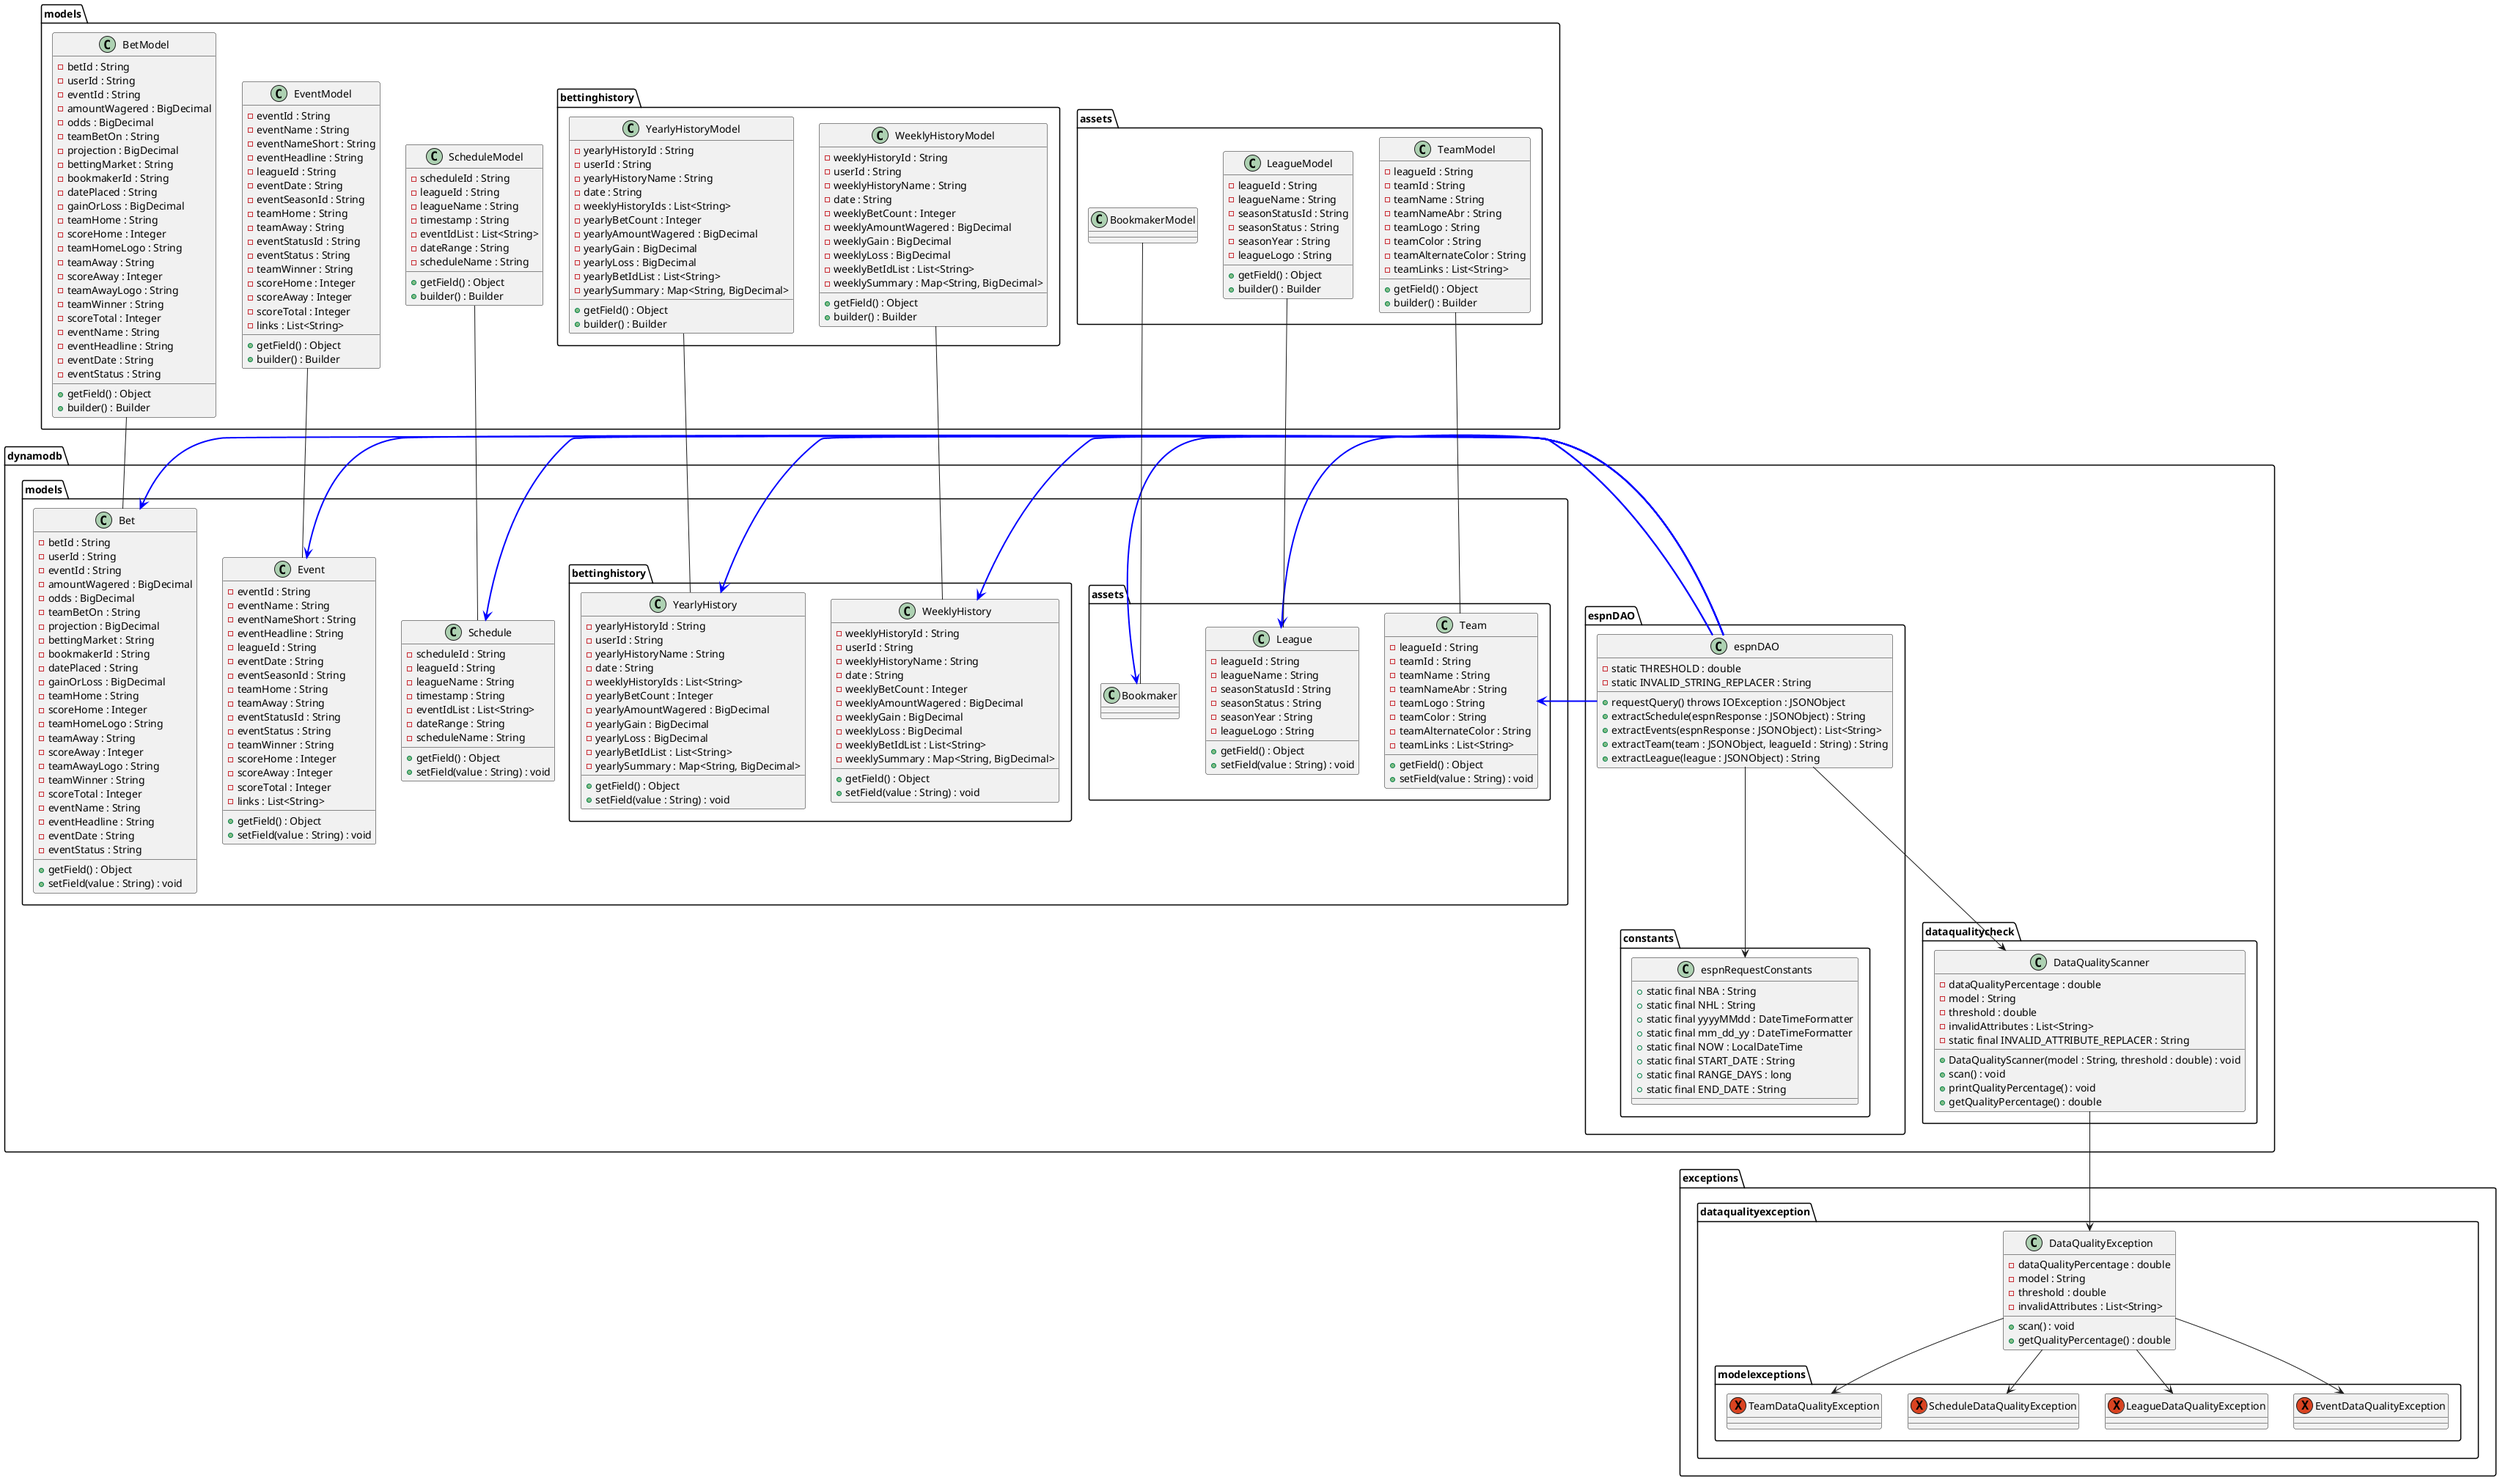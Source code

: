 @startuml
'https://plantuml.com/class-diagram

package dynamodb {

    package dataqualitycheck {
        class DataQualityScanner {
            - dataQualityPercentage : double
            - model : String
            - threshold : double
            - invalidAttributes : List<String>
            - static final INVALID_ATTRIBUTE_REPLACER : String

            + DataQualityScanner(model : String, threshold : double) : void
            + scan() : void
            + printQualityPercentage() : void
            + getQualityPercentage() : double
        }
    }

    package espnDAO {
        class espnDAO {
            - static THRESHOLD : double
            - static INVALID_STRING_REPLACER : String

            + requestQuery() throws IOException : JSONObject
            + extractSchedule(espnResponse : JSONObject) : String
            + extractEvents(espnResponse : JSONObject) : List<String>
            + extractTeam(team : JSONObject, leagueId : String) : String
            + extractLeague(league : JSONObject) : String
        }

        package constants {
            class espnRequestConstants {
                + static final NBA : String
                + static final NHL : String
                + static final yyyyMMdd : DateTimeFormatter
                + static final mm_dd_yy : DateTimeFormatter
                + static final NOW : LocalDateTime
                + static final START_DATE : String
                + static final RANGE_DAYS : long
                + static final END_DATE : String
            }
        }
    }

    package models {
        class Event {
            - eventId : String
            - eventName : String
            - eventNameShort : String
            - eventHeadline : String
            - leagueId : String
            - eventDate : String
            - eventSeasonId : String
            - teamHome : String
            - teamAway : String
            - eventStatusId : String
            - eventStatus : String
            - teamWinner : String
            - scoreHome : Integer
            - scoreAway : Integer
            - scoreTotal : Integer
            - links : List<String>

            + getField() : Object
            + setField(value : String) : void
        }

        class Schedule {
            - scheduleId : String
            - leagueId : String
            - leagueName : String
            - timestamp : String
            - eventIdList : List<String>
            - dateRange : String
            - scheduleName : String

            + getField() : Object
            + setField(value : String) : void
        }

        class Bet {
            - betId : String
            - userId : String
            - eventId : String
            - amountWagered : BigDecimal
            - odds : BigDecimal
            - teamBetOn : String
            - projection : BigDecimal
            - bettingMarket : String
            - bookmakerId : String
            - datePlaced : String
            - gainOrLoss : BigDecimal
            - teamHome : String
            - scoreHome : Integer
            - teamHomeLogo : String
            - teamAway : String
            - scoreAway : Integer
            - teamAwayLogo : String
            - teamWinner : String
            - scoreTotal : Integer
            - eventName : String
            - eventHeadline : String
            - eventDate : String
            - eventStatus : String

            + getField() : Object
            + setField(value : String) : void
        }

        package assets {

            class League {
                - leagueId : String
                - leagueName : String
                - seasonStatusId : String
                - seasonStatus : String
                - seasonYear : String
                - leagueLogo : String

                + getField() : Object
                + setField(value : String) : void
            }

            class Team {
                - leagueId : String
                - teamId : String
                - teamName : String
                - teamNameAbr : String
                - teamLogo : String
                - teamColor : String
                - teamAlternateColor : String
                - teamLinks : List<String>

                + getField() : Object
                + setField(value : String) : void
            }
        }

        package bettinghistory {

            class WeeklyHistory {
                - weeklyHistoryId : String
                - userId : String
                - weeklyHistoryName : String
                - date : String
                - weeklyBetCount : Integer
                - weeklyAmountWagered : BigDecimal
                - weeklyGain : BigDecimal
                - weeklyLoss : BigDecimal
                - weeklyBetIdList : List<String>
                - weeklySummary : Map<String, BigDecimal>

                + getField() : Object
                + setField(value : String) : void
            }

            class YearlyHistory {
                - yearlyHistoryId : String
                - userId : String
                - yearlyHistoryName : String
                - date : String
                - weeklyHistoryIds : List<String>
                - yearlyBetCount : Integer
                - yearlyAmountWagered : BigDecimal
                - yearlyGain : BigDecimal
                - yearlyLoss : BigDecimal
                - yearlyBetIdList : List<String>
                - yearlySummary : Map<String, BigDecimal>

                + getField() : Object
                + setField(value : String) : void
            }
        }
    }
}


package exceptions {

    package dataqualityexception {

        class DataQualityException {
            - dataQualityPercentage : double
            - model : String
            - threshold : double
            - invalidAttributes : List<String>

            + scan() : void
            + getQualityPercentage() : double
        }

        package modelexceptions {
            exception EventDataQualityException {}
            exception LeagueDataQualityException {}
            exception ScheduleDataQualityException {}
            exception TeamDataQualityException {}
        }
    }
}


package models {

    class ScheduleModel {
        - scheduleId : String
        - leagueId : String
        - leagueName : String
        - timestamp : String
        - eventIdList : List<String>
        - dateRange : String
        - scheduleName : String

        + getField() : Object
        + builder() : Builder
    }

    class EventModel {
        - eventId : String
        - eventName : String
        - eventNameShort : String
        - eventHeadline : String
        - leagueId : String
        - eventDate : String
        - eventSeasonId : String
        - teamHome : String
        - teamAway : String
        - eventStatusId : String
        - eventStatus : String
        - teamWinner : String
        - scoreHome : Integer
        - scoreAway : Integer
        - scoreTotal : Integer
        - links : List<String>

        + getField() : Object
        + builder() : Builder
    }

    class BetModel {
        - betId : String
        - userId : String
        - eventId : String
        - amountWagered : BigDecimal
        - odds : BigDecimal
        - teamBetOn : String
        - projection : BigDecimal
        - bettingMarket : String
        - bookmakerId : String
        - datePlaced : String
        - gainOrLoss : BigDecimal
        - teamHome : String
        - scoreHome : Integer
        - teamHomeLogo : String
        - teamAway : String
        - scoreAway : Integer
        - teamAwayLogo : String
        - teamWinner : String
        - scoreTotal : Integer
        - eventName : String
        - eventHeadline : String
        - eventDate : String
        - eventStatus : String

        + getField() : Object
        + builder() : Builder
    }

    package assets {

        class LeagueModel {
            - leagueId : String
            - leagueName : String
            - seasonStatusId : String
            - seasonStatus : String
            - seasonYear : String
            - leagueLogo : String

            + getField() : Object
            + builder() : Builder
        }

        class TeamModel {
            - leagueId : String
            - teamId : String
            - teamName : String
            - teamNameAbr : String
            - teamLogo : String
            - teamColor : String
            - teamAlternateColor : String
            - teamLinks : List<String>

            + getField() : Object
            + builder() : Builder
        }

        class BookmakerModel {

        }
    }

    package bettinghistory {

        class WeeklyHistoryModel {
            - weeklyHistoryId : String
            - userId : String
            - weeklyHistoryName : String
            - date : String
            - weeklyBetCount : Integer
            - weeklyAmountWagered : BigDecimal
            - weeklyGain : BigDecimal
            - weeklyLoss : BigDecimal
            - weeklyBetIdList : List<String>
            - weeklySummary : Map<String, BigDecimal>

            + getField() : Object
            + builder() : Builder
        }

        class YearlyHistoryModel {
            - yearlyHistoryId : String
            - userId : String
            - yearlyHistoryName : String
            - date : String
            - weeklyHistoryIds : List<String>
            - yearlyBetCount : Integer
            - yearlyAmountWagered : BigDecimal
            - yearlyGain : BigDecimal
            - yearlyLoss : BigDecimal
            - yearlyBetIdList : List<String>
            - yearlySummary : Map<String, BigDecimal>

            + getField() : Object
            + builder() : Builder
        }
    }
}

dynamodb.espnDAO.espnDAO --> dynamodb.espnDAO.constants.espnRequestConstants

dynamodb.espnDAO.espnDAO -[#blue,thickness=2]> dynamodb.models.Schedule
dynamodb.espnDAO.espnDAO -[#blue,thickness=2]> dynamodb.models.Event
dynamodb.espnDAO.espnDAO -[#blue,thickness=2]> dynamodb.models.Bet
dynamodb.espnDAO.espnDAO -[#blue,thickness=2]> dynamodb.models.assets.Team
dynamodb.espnDAO.espnDAO -[#blue,thickness=2]> dynamodb.models.assets.League
dynamodb.espnDAO.espnDAO -[#blue,thickness=2]> dynamodb.models.assets.Bookmaker
dynamodb.espnDAO.espnDAO -[#blue,thickness=2]> dynamodb.models.bettinghistory.WeeklyHistory
dynamodb.espnDAO.espnDAO -[#blue,thickness=2]> dynamodb.models.bettinghistory.YearlyHistory

dynamodb.espnDAO.espnDAO --> dynamodb.dataqualitycheck.DataQualityScanner
dynamodb.dataqualitycheck.DataQualityScanner --> exceptions.dataqualityexception.DataQualityException

exceptions.dataqualityexception.DataQualityException --> exceptions.dataqualityexception.modelexceptions.ScheduleDataQualityException
exceptions.dataqualityexception.DataQualityException --> exceptions.dataqualityexception.modelexceptions.EventDataQualityException
exceptions.dataqualityexception.DataQualityException --> exceptions.dataqualityexception.modelexceptions.LeagueDataQualityException
exceptions.dataqualityexception.DataQualityException --> exceptions.dataqualityexception.modelexceptions.TeamDataQualityException

models.ScheduleModel -- dynamodb.models.Schedule
models.EventModel -- dynamodb.models.Event
models.BetModel -- dynamodb.models.Bet
models.assets.LeagueModel -- dynamodb.models.assets.League
models.assets.TeamModel -- dynamodb.models.assets.Team
models.assets.BookmakerModel -- dynamodb.models.assets.Bookmaker
models.bettinghistory.WeeklyHistoryModel -- dynamodb.models.bettinghistory.WeeklyHistory
models.bettinghistory.YearlyHistoryModel -- dynamodb.models.bettinghistory.YearlyHistory

@enduml